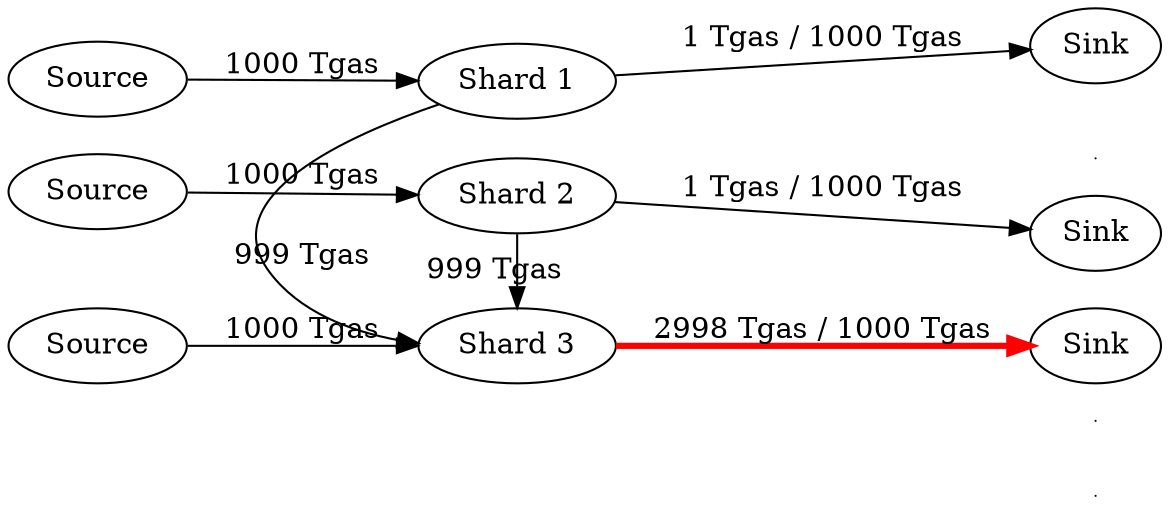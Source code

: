 digraph G {
    rankdir=LR;

    // Invisible nodes for alignment
    {
        node [shape=point, width=0, height=0, label=""];
        invisible_sink1;
        invisible_sink2;
        invisible_sink3;
    }

    // Nodes
    subgraph cluster_shard1 {
        label = "Shard 1";
        style=filled;
        color=lightgrey;
        node [shape=ellipse];

        Source1 [label="Source"];
        Shard1 [label="Shard 1"];
        Sink1 [label="Sink"];

        Sink1 -> invisible_sink1 [style=invis];
    }

    subgraph cluster_shard2 {
        label = "Shard 2";
        style=filled;
        color=lightgrey;
        node [shape=ellipse];

        Source2 [label="Source"];
        Shard2 [label="Shard 2"];
        Sink2 [label="Sink"];

        invisible_sink1 -> invisible_sink2 [style=invis];
        Sink2 -> invisible_sink2 [style=invis];
    }

    subgraph cluster_shard3 {
        label = "Shard 3";
        style=filled;
        color=lightgrey;
        node [shape=ellipse];

        Source3 [label="Source"];
        Shard3 [label="Shard 3"];
        Sink3 [label="Sink"];

        invisible_sink2 -> invisible_sink3 [style=invis];
        Sink3 -> invisible_sink3 [style=invis];
    }

    // Edges
    Source1 -> Shard1 [label="1000 Tgas"];
    Shard1 -> Sink1 [label="1 Tgas / 1000 Tgas"];

    Source2 -> Shard2 [label="1000 Tgas"];
    Shard2 -> Sink2 [label="1 Tgas / 1000 Tgas"];

    Source3 -> Shard3 [label="1000 Tgas"];
    Shard3 -> Sink3 [label="2998 Tgas / 1000 Tgas" color="red" penwidth=3];

    Shard1 -> Shard3 [label="999 Tgas"];
    Shard2 -> Shard3 [label="999 Tgas"];

    // Aligning subgraphs
    {rank=same; Source1; Source2; Source3;}
    {rank=same; Shard1; Shard2; Shard3;}
    {rank=same; Sink1; Sink2; Sink3; invisible_sink1; invisible_sink2; invisible_sink3;}
}
